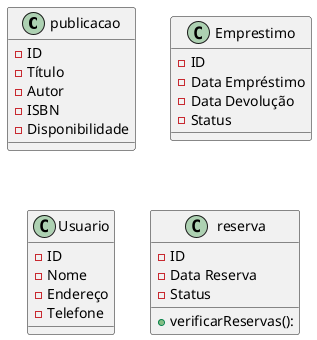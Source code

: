 @startuml

class publicacao{
    - ID
    - Título
    - Autor 
    - ISBN
    - Disponibilidade
}

class Emprestimo{
    - ID
    - Data Empréstimo
    - Data Devolução
    - Status
}

class Usuario{
    - ID
    - Nome
    - Endereço
    - Telefone
}

class reserva{
    - ID
    - Data Reserva
    - Status
    + verificarReservas():
}